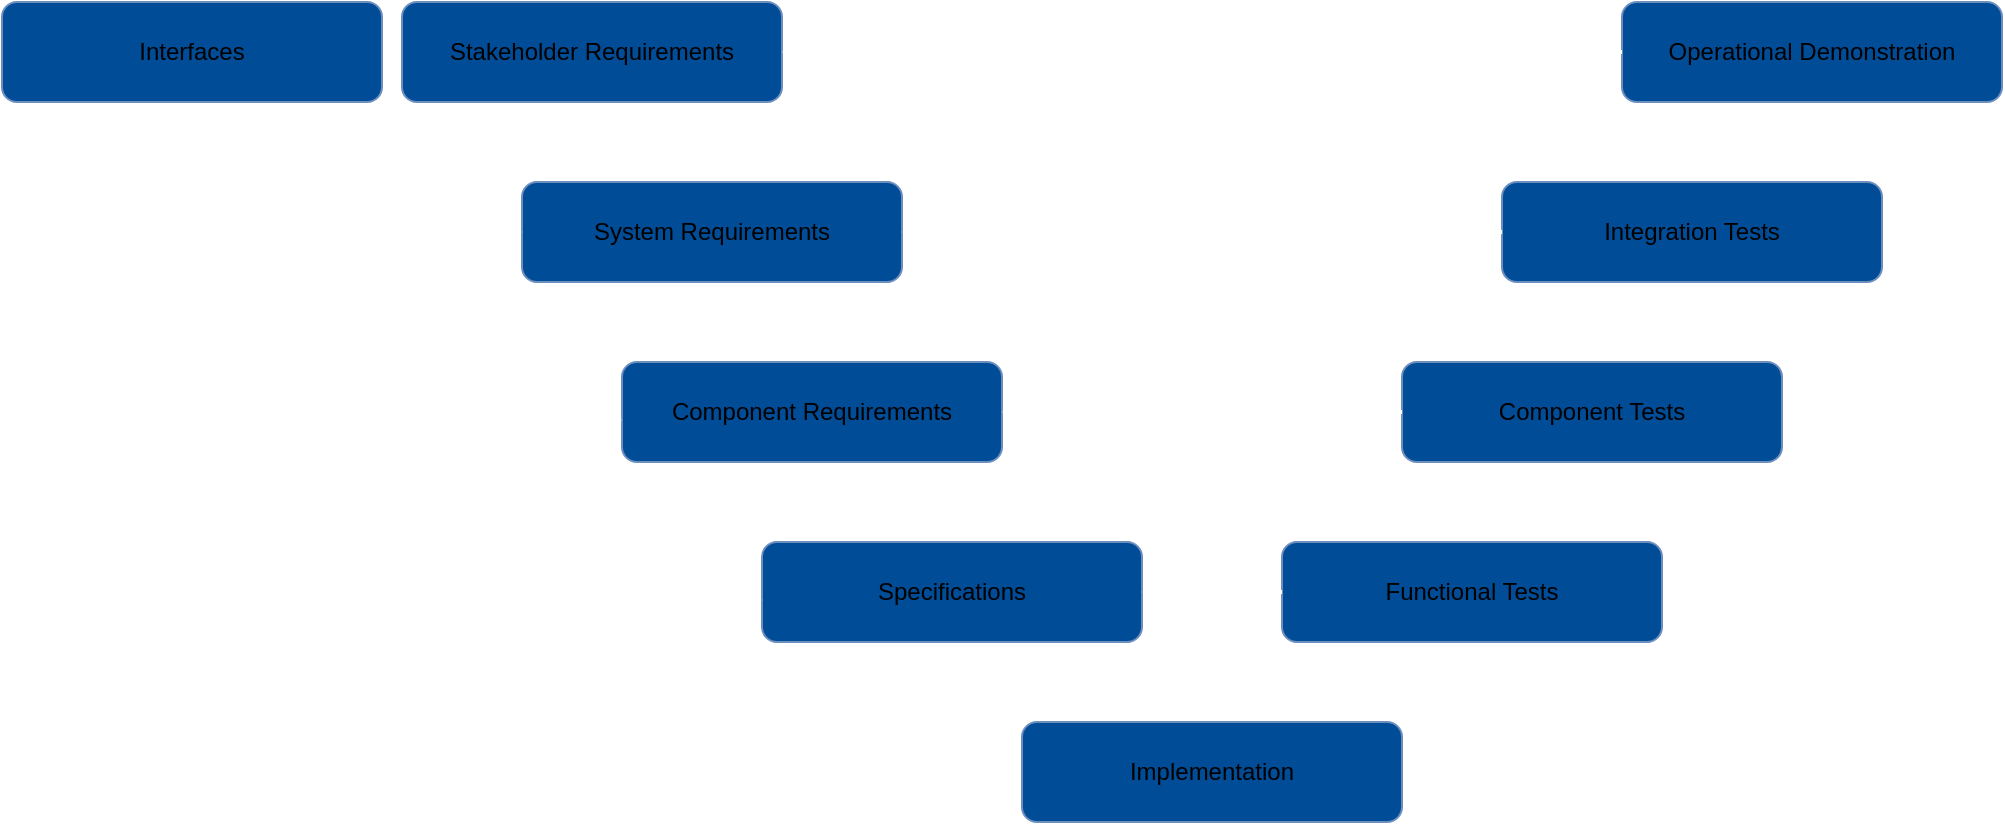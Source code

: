 <mxfile version="24.2.2" type="github">
  <diagram name="Page-1" id="vyHiLC-09OD1FAl4mpRi">
    <mxGraphModel dx="1128" dy="822" grid="1" gridSize="10" guides="1" tooltips="1" connect="1" arrows="1" fold="1" page="1" pageScale="1" pageWidth="3300" pageHeight="2339" background="#ffffff" math="0" shadow="0">
      <root>
        <mxCell id="0" />
        <mxCell id="1" parent="0" />
        <mxCell id="h2iR_2PBiaIYvgmLdMed-1" value="Stakeholder Requirements" style="rounded=1;whiteSpace=wrap;html=1;fillColor=#004C97;strokeColor=#6c8ebf;" vertex="1" parent="1">
          <mxGeometry x="200" y="210" width="190" height="50" as="geometry" />
        </mxCell>
        <mxCell id="h2iR_2PBiaIYvgmLdMed-2" value="System Requirements" style="rounded=1;whiteSpace=wrap;html=1;fillColor=#004C97;strokeColor=#6c8ebf;" vertex="1" parent="1">
          <mxGeometry x="260" y="300" width="190" height="50" as="geometry" />
        </mxCell>
        <mxCell id="h2iR_2PBiaIYvgmLdMed-3" value="Component Requirements" style="rounded=1;whiteSpace=wrap;html=1;fillColor=#004C97;strokeColor=#6c8ebf;" vertex="1" parent="1">
          <mxGeometry x="310" y="390" width="190" height="50" as="geometry" />
        </mxCell>
        <mxCell id="h2iR_2PBiaIYvgmLdMed-4" value="Specifications" style="rounded=1;whiteSpace=wrap;html=1;fillColor=#004C97;strokeColor=#6c8ebf;" vertex="1" parent="1">
          <mxGeometry x="380" y="480" width="190" height="50" as="geometry" />
        </mxCell>
        <mxCell id="h2iR_2PBiaIYvgmLdMed-5" value="&lt;div&gt;Implementation&lt;/div&gt;" style="rounded=1;whiteSpace=wrap;html=1;fillColor=#004C97;strokeColor=#6c8ebf;" vertex="1" parent="1">
          <mxGeometry x="510" y="570" width="190" height="50" as="geometry" />
        </mxCell>
        <mxCell id="h2iR_2PBiaIYvgmLdMed-6" value="Functional Tests" style="rounded=1;whiteSpace=wrap;html=1;fillColor=#004C97;strokeColor=#6c8ebf;" vertex="1" parent="1">
          <mxGeometry x="640" y="480" width="190" height="50" as="geometry" />
        </mxCell>
        <mxCell id="h2iR_2PBiaIYvgmLdMed-7" value="Component Tests" style="rounded=1;whiteSpace=wrap;html=1;fillColor=#004C97;strokeColor=#6c8ebf;" vertex="1" parent="1">
          <mxGeometry x="700" y="390" width="190" height="50" as="geometry" />
        </mxCell>
        <mxCell id="h2iR_2PBiaIYvgmLdMed-8" value="Integration Tests" style="rounded=1;whiteSpace=wrap;html=1;fillColor=#004C97;strokeColor=#6c8ebf;" vertex="1" parent="1">
          <mxGeometry x="750" y="300" width="190" height="50" as="geometry" />
        </mxCell>
        <mxCell id="h2iR_2PBiaIYvgmLdMed-9" value="Operational Demonstration" style="rounded=1;whiteSpace=wrap;html=1;fillColor=#004C97;strokeColor=#6c8ebf;" vertex="1" parent="1">
          <mxGeometry x="810" y="210" width="190" height="50" as="geometry" />
        </mxCell>
        <mxCell id="h2iR_2PBiaIYvgmLdMed-10" value="" style="endArrow=classic;html=1;rounded=0;exitX=0;exitY=0.5;exitDx=0;exitDy=0;entryX=1;entryY=0.5;entryDx=0;entryDy=0;dashed=1;strokeWidth=2;strokeColor=#FFFFFF;" edge="1" parent="1" source="h2iR_2PBiaIYvgmLdMed-9" target="h2iR_2PBiaIYvgmLdMed-1">
          <mxGeometry width="50" height="50" relative="1" as="geometry">
            <mxPoint x="700" y="260" as="sourcePoint" />
            <mxPoint x="750" y="210" as="targetPoint" />
          </mxGeometry>
        </mxCell>
        <mxCell id="h2iR_2PBiaIYvgmLdMed-11" value="" style="endArrow=classic;html=1;rounded=0;exitX=0;exitY=0.5;exitDx=0;exitDy=0;entryX=1;entryY=0.5;entryDx=0;entryDy=0;dashed=1;strokeWidth=2;strokeColor=#FFFFFF;" edge="1" parent="1" source="h2iR_2PBiaIYvgmLdMed-8" target="h2iR_2PBiaIYvgmLdMed-2">
          <mxGeometry width="50" height="50" relative="1" as="geometry">
            <mxPoint x="800" y="290" as="sourcePoint" />
            <mxPoint x="380" y="290" as="targetPoint" />
          </mxGeometry>
        </mxCell>
        <mxCell id="h2iR_2PBiaIYvgmLdMed-12" value="" style="endArrow=classic;html=1;rounded=0;entryX=1;entryY=0.5;entryDx=0;entryDy=0;dashed=1;strokeWidth=2;exitX=0;exitY=0.5;exitDx=0;exitDy=0;strokeColor=#FFFFFF;" edge="1" parent="1" source="h2iR_2PBiaIYvgmLdMed-7" target="h2iR_2PBiaIYvgmLdMed-3">
          <mxGeometry width="50" height="50" relative="1" as="geometry">
            <mxPoint x="670" y="420" as="sourcePoint" />
            <mxPoint x="400" y="414.5" as="targetPoint" />
          </mxGeometry>
        </mxCell>
        <mxCell id="h2iR_2PBiaIYvgmLdMed-13" value="" style="endArrow=classic;html=1;rounded=0;exitX=0;exitY=0.5;exitDx=0;exitDy=0;entryX=1;entryY=0.5;entryDx=0;entryDy=0;dashed=1;strokeWidth=2;strokeColor=#FFFFFF;" edge="1" parent="1" source="h2iR_2PBiaIYvgmLdMed-6" target="h2iR_2PBiaIYvgmLdMed-4">
          <mxGeometry width="50" height="50" relative="1" as="geometry">
            <mxPoint x="770" y="345" as="sourcePoint" />
            <mxPoint x="470" y="345" as="targetPoint" />
          </mxGeometry>
        </mxCell>
        <mxCell id="h2iR_2PBiaIYvgmLdMed-14" value="" style="endArrow=classic;html=1;rounded=0;exitX=0.116;exitY=1.12;exitDx=0;exitDy=0;entryX=0;entryY=0.5;entryDx=0;entryDy=0;exitPerimeter=0;strokeWidth=3;strokeColor=#FFFFFF;" edge="1" parent="1" source="h2iR_2PBiaIYvgmLdMed-1" target="h2iR_2PBiaIYvgmLdMed-2">
          <mxGeometry width="50" height="50" relative="1" as="geometry">
            <mxPoint x="210" y="380" as="sourcePoint" />
            <mxPoint x="200" y="340" as="targetPoint" />
            <Array as="points">
              <mxPoint x="222" y="325" />
            </Array>
          </mxGeometry>
        </mxCell>
        <mxCell id="h2iR_2PBiaIYvgmLdMed-15" value="" style="endArrow=classic;html=1;rounded=0;exitX=0.116;exitY=1.12;exitDx=0;exitDy=0;entryX=0;entryY=0.5;entryDx=0;entryDy=0;exitPerimeter=0;strokeWidth=3;strokeColor=#FFFFFF;" edge="1" parent="1">
          <mxGeometry width="50" height="50" relative="1" as="geometry">
            <mxPoint x="272" y="360" as="sourcePoint" />
            <mxPoint x="310" y="419" as="targetPoint" />
            <Array as="points">
              <mxPoint x="272" y="419" />
            </Array>
          </mxGeometry>
        </mxCell>
        <mxCell id="h2iR_2PBiaIYvgmLdMed-16" value="" style="endArrow=classic;html=1;rounded=0;exitX=0.116;exitY=1.12;exitDx=0;exitDy=0;entryX=0;entryY=0.5;entryDx=0;entryDy=0;exitPerimeter=0;strokeWidth=3;strokeColor=#FFFFFF;" edge="1" parent="1">
          <mxGeometry width="50" height="50" relative="1" as="geometry">
            <mxPoint x="342" y="450" as="sourcePoint" />
            <mxPoint x="380" y="509" as="targetPoint" />
            <Array as="points">
              <mxPoint x="342" y="509" />
            </Array>
          </mxGeometry>
        </mxCell>
        <mxCell id="h2iR_2PBiaIYvgmLdMed-17" value="" style="endArrow=classic;html=1;rounded=0;exitX=0.116;exitY=1.12;exitDx=0;exitDy=0;entryX=0;entryY=0.5;entryDx=0;entryDy=0;exitPerimeter=0;strokeWidth=3;strokeColor=#FFFFFF;" edge="1" parent="1">
          <mxGeometry width="50" height="50" relative="1" as="geometry">
            <mxPoint x="470" y="540" as="sourcePoint" />
            <mxPoint x="508" y="599" as="targetPoint" />
            <Array as="points">
              <mxPoint x="470" y="599" />
            </Array>
          </mxGeometry>
        </mxCell>
        <mxCell id="h2iR_2PBiaIYvgmLdMed-18" value="" style="endArrow=classic;html=1;rounded=0;strokeWidth=3;strokeColor=#FFFFFF;" edge="1" parent="1">
          <mxGeometry width="50" height="50" relative="1" as="geometry">
            <mxPoint x="710" y="600" as="sourcePoint" />
            <mxPoint x="770" y="540" as="targetPoint" />
            <Array as="points">
              <mxPoint x="770" y="600" />
            </Array>
          </mxGeometry>
        </mxCell>
        <mxCell id="h2iR_2PBiaIYvgmLdMed-19" value="" style="endArrow=classic;html=1;rounded=0;strokeWidth=3;strokeColor=#FFFFFF;" edge="1" parent="1">
          <mxGeometry width="50" height="50" relative="1" as="geometry">
            <mxPoint x="839" y="503" as="sourcePoint" />
            <mxPoint x="880" y="450" as="targetPoint" />
            <Array as="points">
              <mxPoint x="880" y="503" />
            </Array>
          </mxGeometry>
        </mxCell>
        <mxCell id="h2iR_2PBiaIYvgmLdMed-20" value="" style="endArrow=classic;html=1;rounded=0;strokeWidth=3;strokeColor=#FFFFFF;" edge="1" parent="1">
          <mxGeometry width="50" height="50" relative="1" as="geometry">
            <mxPoint x="899" y="413" as="sourcePoint" />
            <mxPoint x="930" y="360" as="targetPoint" />
            <Array as="points">
              <mxPoint x="930" y="413" />
            </Array>
          </mxGeometry>
        </mxCell>
        <mxCell id="h2iR_2PBiaIYvgmLdMed-21" value="" style="endArrow=classic;html=1;rounded=0;strokeWidth=3;strokeColor=#FFFFFF;" edge="1" parent="1">
          <mxGeometry width="50" height="50" relative="1" as="geometry">
            <mxPoint x="947" y="325" as="sourcePoint" />
            <mxPoint x="988" y="272" as="targetPoint" />
            <Array as="points">
              <mxPoint x="988" y="325" />
            </Array>
          </mxGeometry>
        </mxCell>
        <mxCell id="h2iR_2PBiaIYvgmLdMed-22" value="Interfaces" style="rounded=1;whiteSpace=wrap;html=1;fillColor=#004C97;strokeColor=#6c8ebf;" vertex="1" parent="1">
          <mxGeometry y="210" width="190" height="50" as="geometry" />
        </mxCell>
        <mxCell id="h2iR_2PBiaIYvgmLdMed-23" value="" style="endArrow=classic;html=1;rounded=0;strokeWidth=3;strokeColor=#FFFFFF;" edge="1" parent="1">
          <mxGeometry width="50" height="50" relative="1" as="geometry">
            <mxPoint x="130" y="270" as="sourcePoint" />
            <mxPoint x="200" y="323" as="targetPoint" />
            <Array as="points">
              <mxPoint x="130" y="323" />
            </Array>
          </mxGeometry>
        </mxCell>
      </root>
    </mxGraphModel>
  </diagram>
</mxfile>
